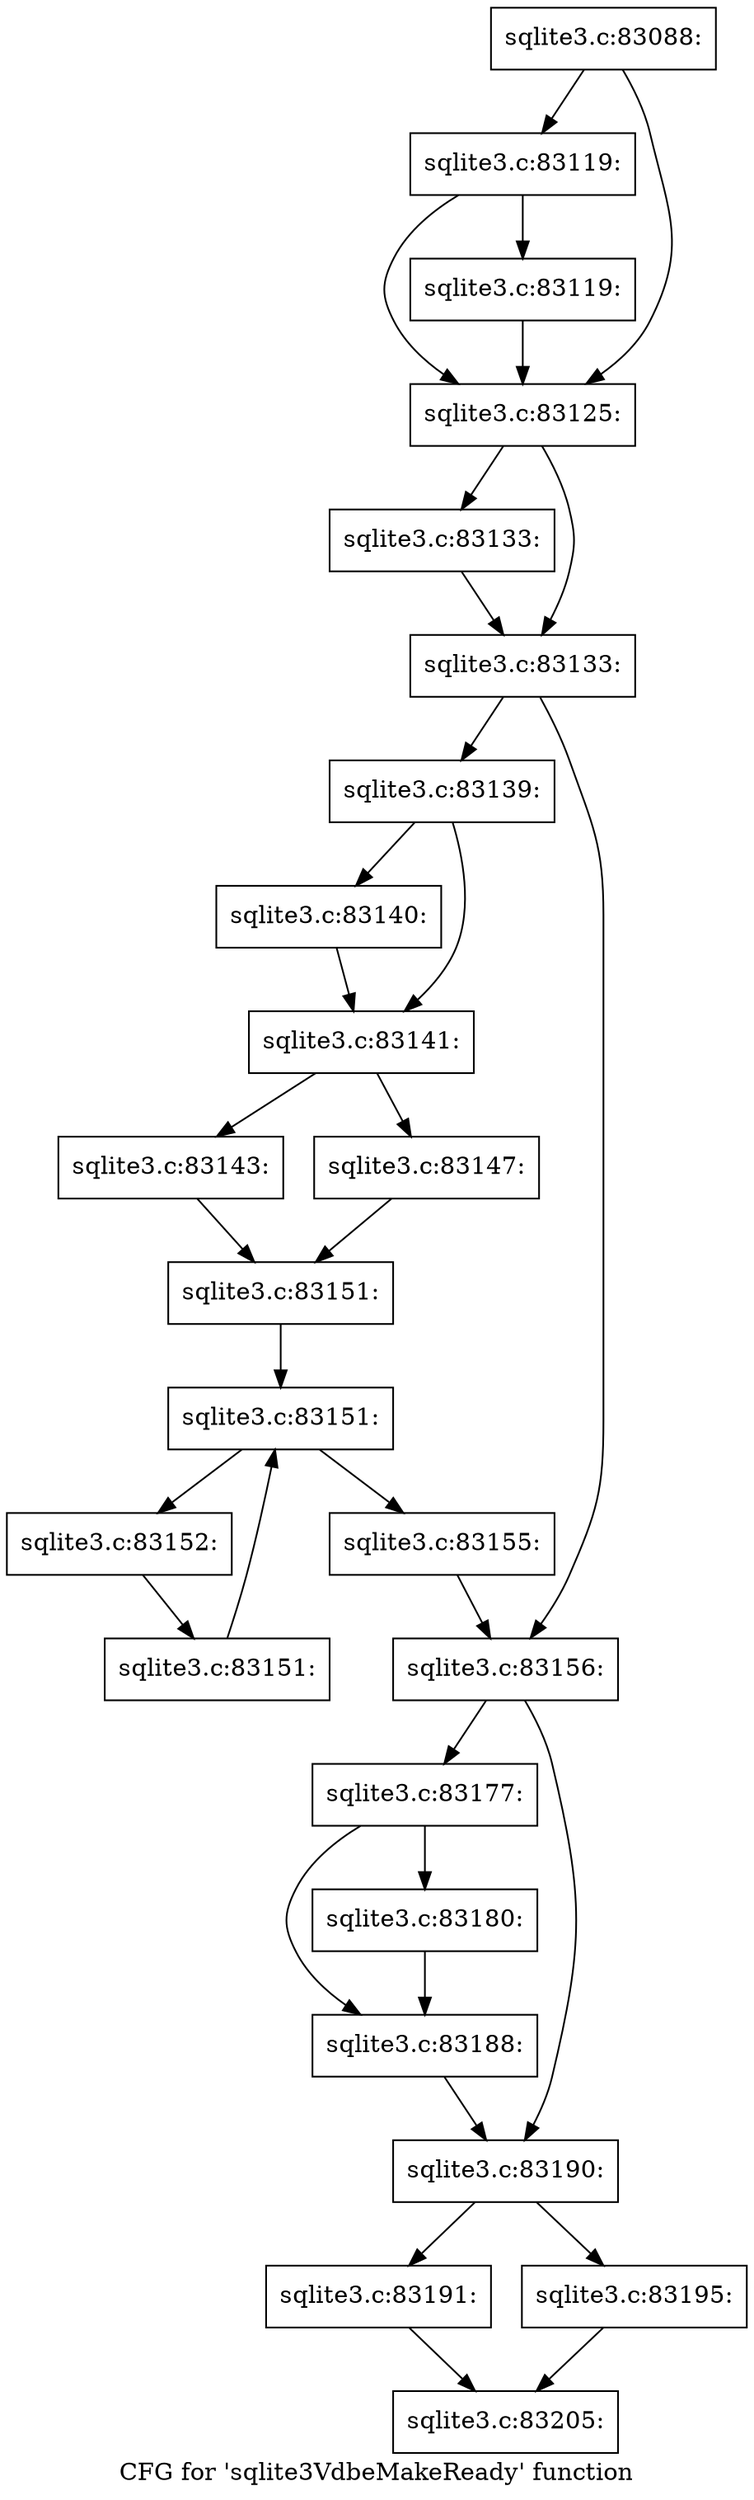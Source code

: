 digraph "CFG for 'sqlite3VdbeMakeReady' function" {
	label="CFG for 'sqlite3VdbeMakeReady' function";

	Node0x55c0f8604340 [shape=record,label="{sqlite3.c:83088:}"];
	Node0x55c0f8604340 -> Node0x55c0f860c240;
	Node0x55c0f8604340 -> Node0x55c0f860c1f0;
	Node0x55c0f860c240 [shape=record,label="{sqlite3.c:83119:}"];
	Node0x55c0f860c240 -> Node0x55c0f860c1a0;
	Node0x55c0f860c240 -> Node0x55c0f860c1f0;
	Node0x55c0f860c1a0 [shape=record,label="{sqlite3.c:83119:}"];
	Node0x55c0f860c1a0 -> Node0x55c0f860c1f0;
	Node0x55c0f860c1f0 [shape=record,label="{sqlite3.c:83125:}"];
	Node0x55c0f860c1f0 -> Node0x55c0f860e1f0;
	Node0x55c0f860c1f0 -> Node0x55c0f5448150;
	Node0x55c0f860e1f0 [shape=record,label="{sqlite3.c:83133:}"];
	Node0x55c0f860e1f0 -> Node0x55c0f5448150;
	Node0x55c0f5448150 [shape=record,label="{sqlite3.c:83133:}"];
	Node0x55c0f5448150 -> Node0x55c0f860ee90;
	Node0x55c0f5448150 -> Node0x55c0f860eee0;
	Node0x55c0f860ee90 [shape=record,label="{sqlite3.c:83139:}"];
	Node0x55c0f860ee90 -> Node0x55c0f8610f30;
	Node0x55c0f860ee90 -> Node0x55c0f8610f80;
	Node0x55c0f8610f30 [shape=record,label="{sqlite3.c:83140:}"];
	Node0x55c0f8610f30 -> Node0x55c0f8610f80;
	Node0x55c0f8610f80 [shape=record,label="{sqlite3.c:83141:}"];
	Node0x55c0f8610f80 -> Node0x55c0f8611cc0;
	Node0x55c0f8610f80 -> Node0x55c0f8611d60;
	Node0x55c0f8611cc0 [shape=record,label="{sqlite3.c:83143:}"];
	Node0x55c0f8611cc0 -> Node0x55c0f8611d10;
	Node0x55c0f8611d60 [shape=record,label="{sqlite3.c:83147:}"];
	Node0x55c0f8611d60 -> Node0x55c0f8611d10;
	Node0x55c0f8611d10 [shape=record,label="{sqlite3.c:83151:}"];
	Node0x55c0f8611d10 -> Node0x55c0f86128f0;
	Node0x55c0f86128f0 [shape=record,label="{sqlite3.c:83151:}"];
	Node0x55c0f86128f0 -> Node0x55c0f8613420;
	Node0x55c0f86128f0 -> Node0x55c0f5bc7d70;
	Node0x55c0f8613420 [shape=record,label="{sqlite3.c:83152:}"];
	Node0x55c0f8613420 -> Node0x55c0f8613390;
	Node0x55c0f8613390 [shape=record,label="{sqlite3.c:83151:}"];
	Node0x55c0f8613390 -> Node0x55c0f86128f0;
	Node0x55c0f5bc7d70 [shape=record,label="{sqlite3.c:83155:}"];
	Node0x55c0f5bc7d70 -> Node0x55c0f860eee0;
	Node0x55c0f860eee0 [shape=record,label="{sqlite3.c:83156:}"];
	Node0x55c0f860eee0 -> Node0x55c0f5bc7910;
	Node0x55c0f860eee0 -> Node0x55c0f5bc7dc0;
	Node0x55c0f5bc7910 [shape=record,label="{sqlite3.c:83177:}"];
	Node0x55c0f5bc7910 -> Node0x55c0f86171a0;
	Node0x55c0f5bc7910 -> Node0x55c0f8617150;
	Node0x55c0f8617150 [shape=record,label="{sqlite3.c:83180:}"];
	Node0x55c0f8617150 -> Node0x55c0f86171a0;
	Node0x55c0f86171a0 [shape=record,label="{sqlite3.c:83188:}"];
	Node0x55c0f86171a0 -> Node0x55c0f5bc7dc0;
	Node0x55c0f5bc7dc0 [shape=record,label="{sqlite3.c:83190:}"];
	Node0x55c0f5bc7dc0 -> Node0x55c0f8619ac0;
	Node0x55c0f5bc7dc0 -> Node0x55c0f8619b60;
	Node0x55c0f8619ac0 [shape=record,label="{sqlite3.c:83191:}"];
	Node0x55c0f8619ac0 -> Node0x55c0f8619b10;
	Node0x55c0f8619b60 [shape=record,label="{sqlite3.c:83195:}"];
	Node0x55c0f8619b60 -> Node0x55c0f8619b10;
	Node0x55c0f8619b10 [shape=record,label="{sqlite3.c:83205:}"];
}
